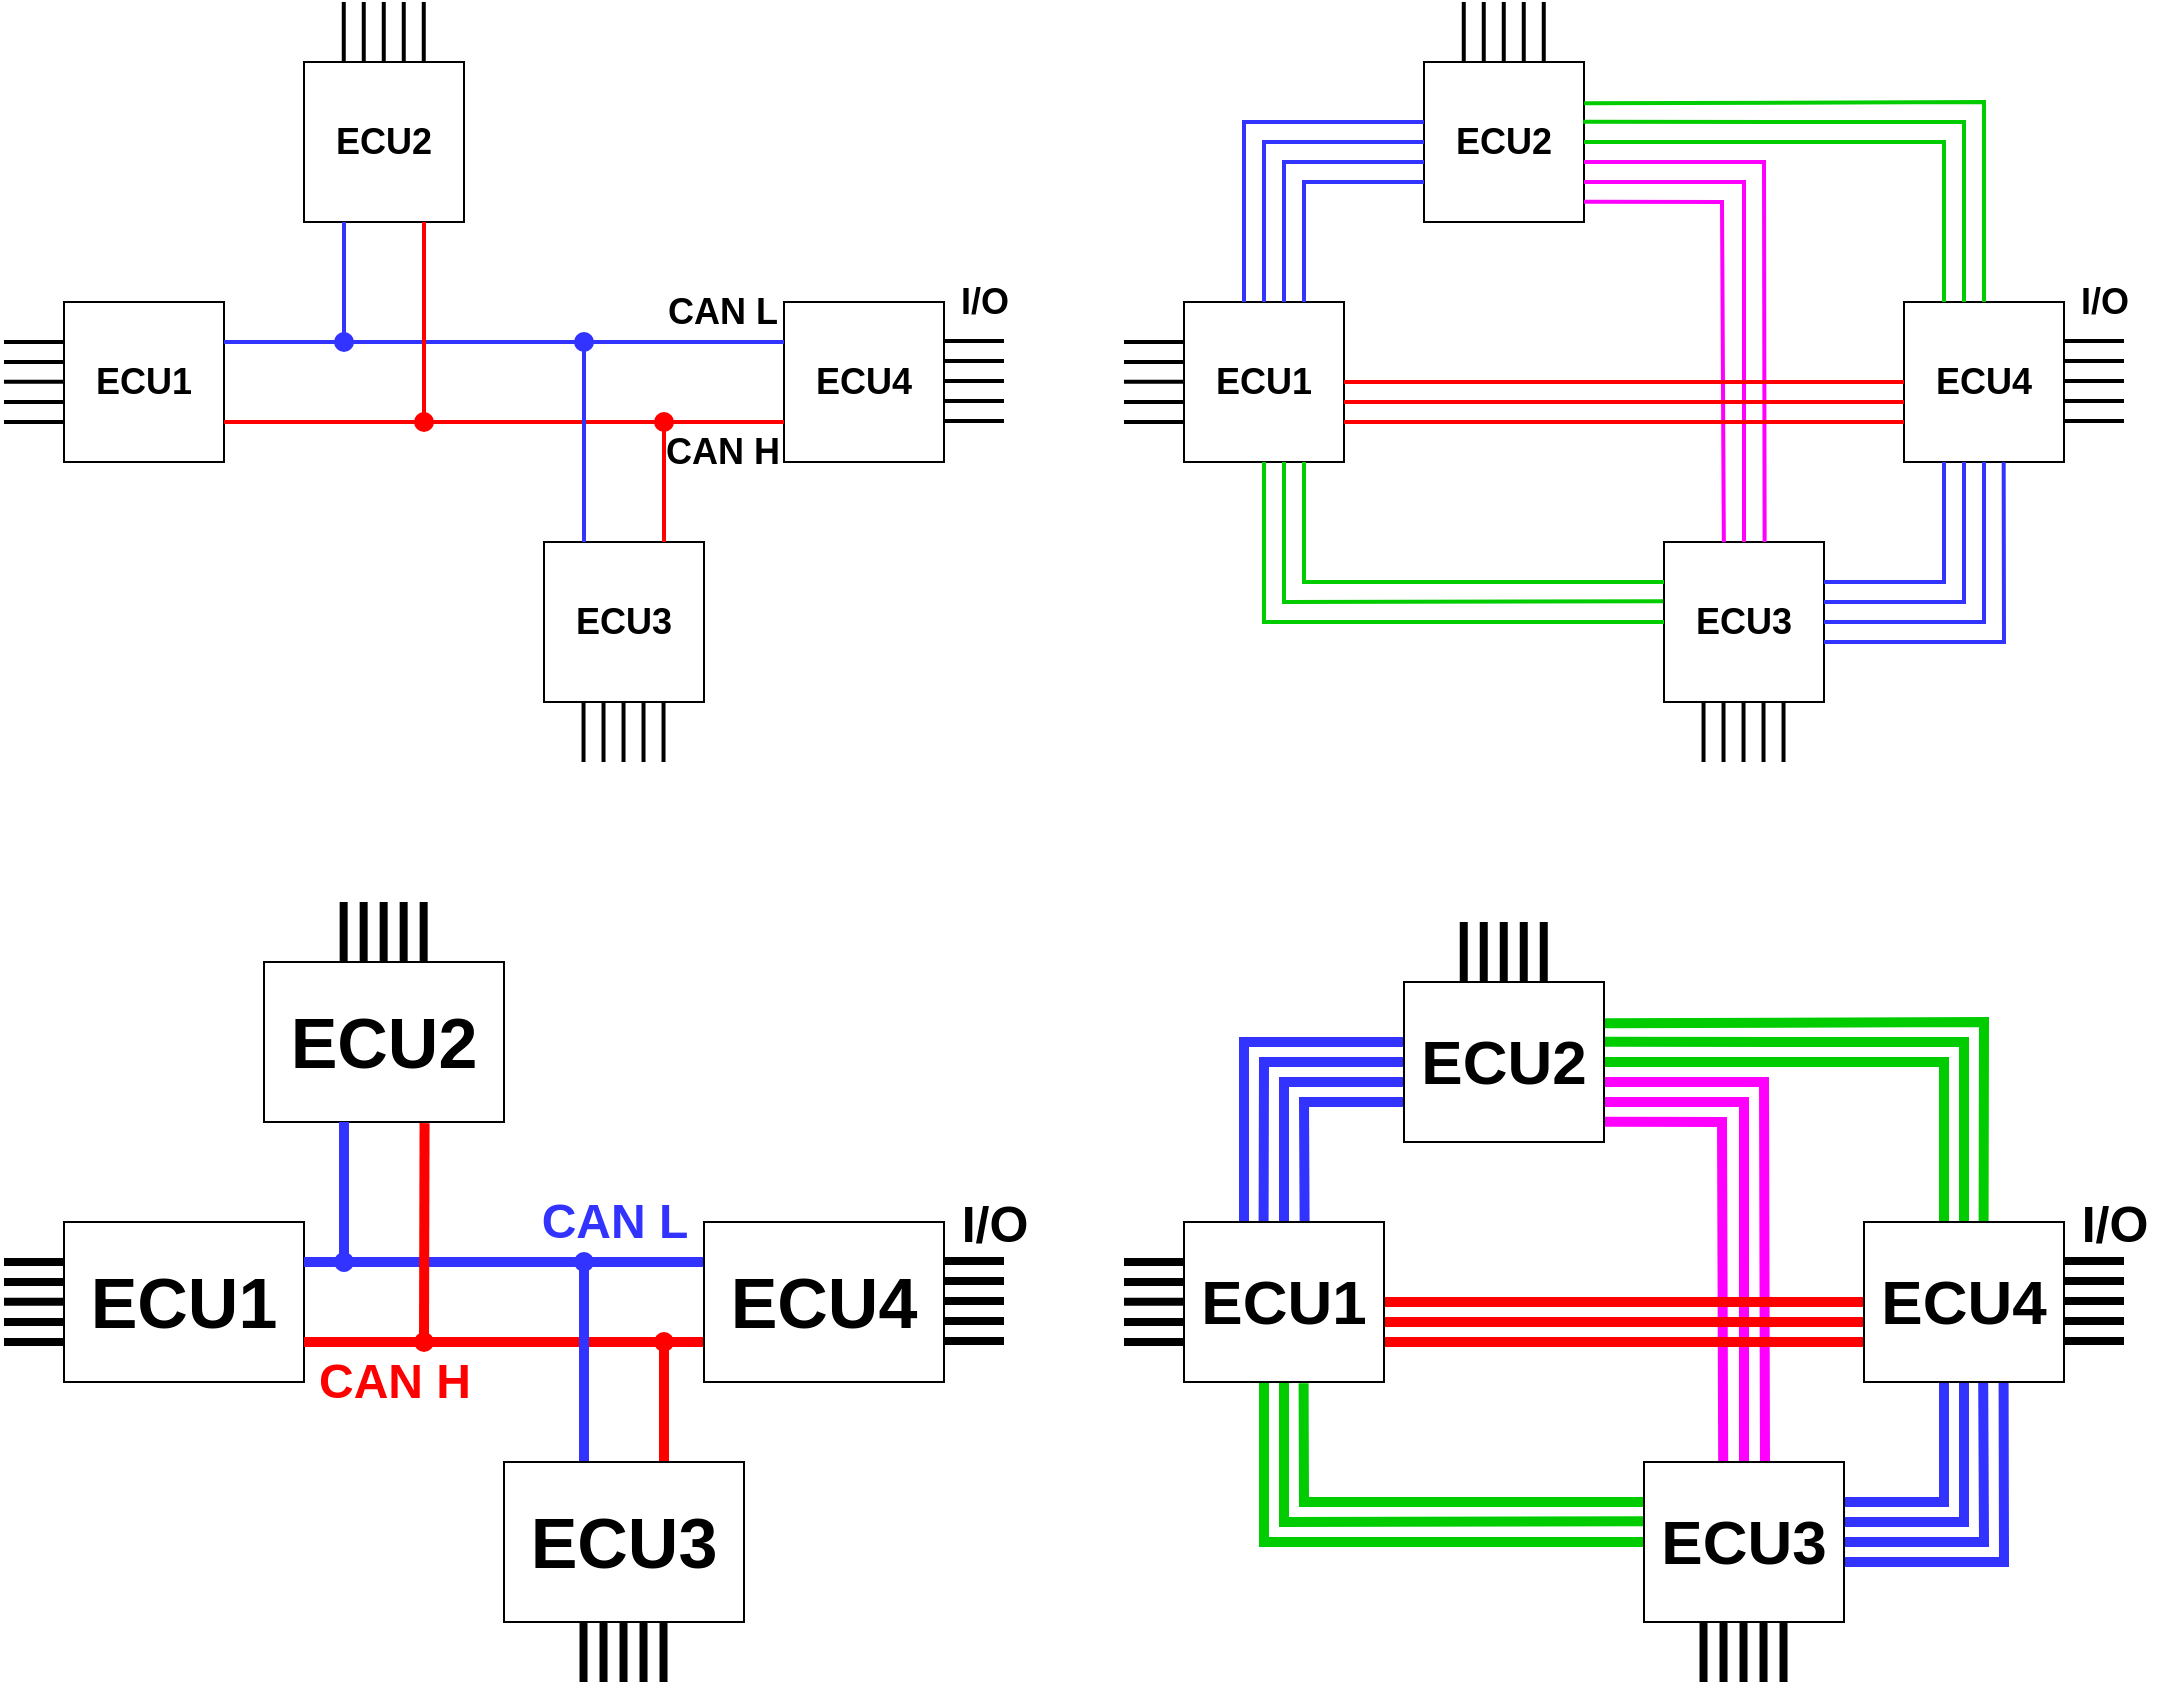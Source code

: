<mxfile version="16.1.2" type="device"><diagram id="hICE0qf9DmKJxGIryEvC" name="ページ1"><mxGraphModel dx="1574" dy="1236" grid="1" gridSize="10" guides="1" tooltips="1" connect="1" arrows="1" fold="1" page="1" pageScale="1" pageWidth="827" pageHeight="1169" math="0" shadow="0"><root><mxCell id="0"/><mxCell id="1" parent="0"/><mxCell id="BsBOVTbauUbq3YDFdylc-176" value="" style="group" parent="1" vertex="1" connectable="0"><mxGeometry x="1160" y="40" width="510" height="380" as="geometry"/></mxCell><mxCell id="BsBOVTbauUbq3YDFdylc-113" value="&lt;b&gt;&lt;font style=&quot;font-size: 18px&quot;&gt;ECU1&lt;/font&gt;&lt;/b&gt;" style="rounded=0;whiteSpace=wrap;html=1;" parent="BsBOVTbauUbq3YDFdylc-176" vertex="1"><mxGeometry x="30" y="150" width="80" height="80" as="geometry"/></mxCell><mxCell id="BsBOVTbauUbq3YDFdylc-114" value="&lt;b&gt;&lt;font style=&quot;font-size: 18px&quot;&gt;ECU2&lt;/font&gt;&lt;/b&gt;" style="rounded=0;whiteSpace=wrap;html=1;" parent="BsBOVTbauUbq3YDFdylc-176" vertex="1"><mxGeometry x="150" y="30" width="80" height="80" as="geometry"/></mxCell><mxCell id="BsBOVTbauUbq3YDFdylc-115" value="&lt;b&gt;&lt;font style=&quot;font-size: 18px&quot;&gt;ECU3&lt;/font&gt;&lt;/b&gt;" style="rounded=0;whiteSpace=wrap;html=1;" parent="BsBOVTbauUbq3YDFdylc-176" vertex="1"><mxGeometry x="270" y="270" width="80" height="80" as="geometry"/></mxCell><mxCell id="BsBOVTbauUbq3YDFdylc-116" value="&lt;b&gt;&lt;font style=&quot;font-size: 18px&quot;&gt;ECU4&lt;/font&gt;&lt;/b&gt;" style="rounded=0;whiteSpace=wrap;html=1;" parent="BsBOVTbauUbq3YDFdylc-176" vertex="1"><mxGeometry x="390" y="150" width="80" height="80" as="geometry"/></mxCell><mxCell id="BsBOVTbauUbq3YDFdylc-121" value="" style="endArrow=none;html=1;rounded=0;fontSize=18;strokeWidth=2;entryX=0;entryY=0.25;entryDx=0;entryDy=0;exitX=0.75;exitY=1;exitDx=0;exitDy=0;strokeColor=#00CC00;" parent="BsBOVTbauUbq3YDFdylc-176" source="BsBOVTbauUbq3YDFdylc-113" target="BsBOVTbauUbq3YDFdylc-115" edge="1"><mxGeometry width="50" height="50" relative="1" as="geometry"><mxPoint x="290" y="169" as="sourcePoint"/><mxPoint x="290" y="240" as="targetPoint"/><Array as="points"><mxPoint x="90" y="290"/></Array></mxGeometry></mxCell><mxCell id="BsBOVTbauUbq3YDFdylc-122" value="" style="endArrow=none;html=1;rounded=0;fontSize=18;strokeWidth=2;entryX=1;entryY=0.25;entryDx=0;entryDy=0;exitX=0.25;exitY=1;exitDx=0;exitDy=0;strokeColor=#3333FF;" parent="BsBOVTbauUbq3YDFdylc-176" source="BsBOVTbauUbq3YDFdylc-116" target="BsBOVTbauUbq3YDFdylc-115" edge="1"><mxGeometry width="50" height="50" relative="1" as="geometry"><mxPoint x="330" y="209" as="sourcePoint"/><mxPoint x="324" y="270" as="targetPoint"/><Array as="points"><mxPoint x="410" y="290"/></Array></mxGeometry></mxCell><mxCell id="BsBOVTbauUbq3YDFdylc-129" value="" style="endArrow=none;html=1;rounded=0;fontSize=18;strokeWidth=2;exitX=1;exitY=0.75;exitDx=0;exitDy=0;" parent="BsBOVTbauUbq3YDFdylc-176" edge="1"><mxGeometry width="50" height="50" relative="1" as="geometry"><mxPoint y="210" as="sourcePoint"/><mxPoint x="30" y="210" as="targetPoint"/></mxGeometry></mxCell><mxCell id="BsBOVTbauUbq3YDFdylc-130" value="" style="endArrow=none;html=1;rounded=0;fontSize=18;strokeWidth=2;exitX=1;exitY=0.75;exitDx=0;exitDy=0;" parent="BsBOVTbauUbq3YDFdylc-176" edge="1"><mxGeometry width="50" height="50" relative="1" as="geometry"><mxPoint y="200" as="sourcePoint"/><mxPoint x="30" y="200" as="targetPoint"/></mxGeometry></mxCell><mxCell id="BsBOVTbauUbq3YDFdylc-131" value="" style="endArrow=none;html=1;rounded=0;fontSize=18;strokeWidth=2;exitX=1;exitY=0.75;exitDx=0;exitDy=0;" parent="BsBOVTbauUbq3YDFdylc-176" edge="1"><mxGeometry width="50" height="50" relative="1" as="geometry"><mxPoint y="189.92" as="sourcePoint"/><mxPoint x="30" y="189.92" as="targetPoint"/></mxGeometry></mxCell><mxCell id="BsBOVTbauUbq3YDFdylc-132" value="" style="endArrow=none;html=1;rounded=0;fontSize=18;strokeWidth=2;exitX=1;exitY=0.75;exitDx=0;exitDy=0;" parent="BsBOVTbauUbq3YDFdylc-176" edge="1"><mxGeometry width="50" height="50" relative="1" as="geometry"><mxPoint y="180" as="sourcePoint"/><mxPoint x="30" y="180" as="targetPoint"/></mxGeometry></mxCell><mxCell id="BsBOVTbauUbq3YDFdylc-133" value="" style="endArrow=none;html=1;rounded=0;fontSize=18;strokeWidth=2;exitX=1;exitY=0.75;exitDx=0;exitDy=0;" parent="BsBOVTbauUbq3YDFdylc-176" edge="1"><mxGeometry width="50" height="50" relative="1" as="geometry"><mxPoint y="170" as="sourcePoint"/><mxPoint x="30" y="170" as="targetPoint"/></mxGeometry></mxCell><mxCell id="BsBOVTbauUbq3YDFdylc-134" value="" style="endArrow=none;html=1;rounded=0;fontSize=18;strokeWidth=2;exitX=1;exitY=0.75;exitDx=0;exitDy=0;" parent="BsBOVTbauUbq3YDFdylc-176" edge="1"><mxGeometry width="50" height="50" relative="1" as="geometry"><mxPoint x="179.88" as="sourcePoint"/><mxPoint x="179.88" y="30" as="targetPoint"/></mxGeometry></mxCell><mxCell id="BsBOVTbauUbq3YDFdylc-135" value="" style="endArrow=none;html=1;rounded=0;fontSize=18;strokeWidth=2;" parent="BsBOVTbauUbq3YDFdylc-176" edge="1"><mxGeometry width="50" height="50" relative="1" as="geometry"><mxPoint x="169.88" as="sourcePoint"/><mxPoint x="169.88" y="30" as="targetPoint"/></mxGeometry></mxCell><mxCell id="BsBOVTbauUbq3YDFdylc-136" value="" style="endArrow=none;html=1;rounded=0;fontSize=18;strokeWidth=2;exitX=1;exitY=0.75;exitDx=0;exitDy=0;" parent="BsBOVTbauUbq3YDFdylc-176" edge="1"><mxGeometry width="50" height="50" relative="1" as="geometry"><mxPoint x="199.88" as="sourcePoint"/><mxPoint x="199.88" y="30" as="targetPoint"/></mxGeometry></mxCell><mxCell id="BsBOVTbauUbq3YDFdylc-137" value="" style="endArrow=none;html=1;rounded=0;fontSize=18;strokeWidth=2;" parent="BsBOVTbauUbq3YDFdylc-176" edge="1"><mxGeometry width="50" height="50" relative="1" as="geometry"><mxPoint x="189.88" as="sourcePoint"/><mxPoint x="189.88" y="30" as="targetPoint"/></mxGeometry></mxCell><mxCell id="BsBOVTbauUbq3YDFdylc-138" value="" style="endArrow=none;html=1;rounded=0;fontSize=18;strokeWidth=2;exitX=1;exitY=0.75;exitDx=0;exitDy=0;" parent="BsBOVTbauUbq3YDFdylc-176" edge="1"><mxGeometry width="50" height="50" relative="1" as="geometry"><mxPoint x="209.88" as="sourcePoint"/><mxPoint x="209.88" y="30" as="targetPoint"/></mxGeometry></mxCell><mxCell id="BsBOVTbauUbq3YDFdylc-139" value="" style="endArrow=none;html=1;rounded=0;fontSize=18;strokeWidth=2;exitX=1;exitY=0.75;exitDx=0;exitDy=0;" parent="BsBOVTbauUbq3YDFdylc-176" edge="1"><mxGeometry width="50" height="50" relative="1" as="geometry"><mxPoint x="299.76" y="350" as="sourcePoint"/><mxPoint x="299.76" y="380" as="targetPoint"/></mxGeometry></mxCell><mxCell id="BsBOVTbauUbq3YDFdylc-140" value="" style="endArrow=none;html=1;rounded=0;fontSize=18;strokeWidth=2;" parent="BsBOVTbauUbq3YDFdylc-176" edge="1"><mxGeometry width="50" height="50" relative="1" as="geometry"><mxPoint x="289.76" y="350" as="sourcePoint"/><mxPoint x="289.76" y="380" as="targetPoint"/></mxGeometry></mxCell><mxCell id="BsBOVTbauUbq3YDFdylc-141" value="" style="endArrow=none;html=1;rounded=0;fontSize=18;strokeWidth=2;exitX=1;exitY=0.75;exitDx=0;exitDy=0;" parent="BsBOVTbauUbq3YDFdylc-176" edge="1"><mxGeometry width="50" height="50" relative="1" as="geometry"><mxPoint x="319.76" y="350" as="sourcePoint"/><mxPoint x="319.76" y="380" as="targetPoint"/></mxGeometry></mxCell><mxCell id="BsBOVTbauUbq3YDFdylc-142" value="" style="endArrow=none;html=1;rounded=0;fontSize=18;strokeWidth=2;" parent="BsBOVTbauUbq3YDFdylc-176" edge="1"><mxGeometry width="50" height="50" relative="1" as="geometry"><mxPoint x="309.76" y="350" as="sourcePoint"/><mxPoint x="309.76" y="380" as="targetPoint"/></mxGeometry></mxCell><mxCell id="BsBOVTbauUbq3YDFdylc-143" value="" style="endArrow=none;html=1;rounded=0;fontSize=18;strokeWidth=2;exitX=1;exitY=0.75;exitDx=0;exitDy=0;" parent="BsBOVTbauUbq3YDFdylc-176" edge="1"><mxGeometry width="50" height="50" relative="1" as="geometry"><mxPoint x="329.76" y="350" as="sourcePoint"/><mxPoint x="329.76" y="380" as="targetPoint"/></mxGeometry></mxCell><mxCell id="BsBOVTbauUbq3YDFdylc-144" value="" style="endArrow=none;html=1;rounded=0;fontSize=18;strokeWidth=2;exitX=1;exitY=0.75;exitDx=0;exitDy=0;" parent="BsBOVTbauUbq3YDFdylc-176" edge="1"><mxGeometry width="50" height="50" relative="1" as="geometry"><mxPoint x="470" y="209.52" as="sourcePoint"/><mxPoint x="500" y="209.52" as="targetPoint"/></mxGeometry></mxCell><mxCell id="BsBOVTbauUbq3YDFdylc-145" value="" style="endArrow=none;html=1;rounded=0;fontSize=18;strokeWidth=2;exitX=1;exitY=0.75;exitDx=0;exitDy=0;" parent="BsBOVTbauUbq3YDFdylc-176" edge="1"><mxGeometry width="50" height="50" relative="1" as="geometry"><mxPoint x="470" y="199.52" as="sourcePoint"/><mxPoint x="500" y="199.52" as="targetPoint"/></mxGeometry></mxCell><mxCell id="BsBOVTbauUbq3YDFdylc-146" value="" style="endArrow=none;html=1;rounded=0;fontSize=18;strokeWidth=2;exitX=1;exitY=0.75;exitDx=0;exitDy=0;" parent="BsBOVTbauUbq3YDFdylc-176" edge="1"><mxGeometry width="50" height="50" relative="1" as="geometry"><mxPoint x="470" y="189.44" as="sourcePoint"/><mxPoint x="500" y="189.44" as="targetPoint"/></mxGeometry></mxCell><mxCell id="BsBOVTbauUbq3YDFdylc-147" value="" style="endArrow=none;html=1;rounded=0;fontSize=18;strokeWidth=2;exitX=1;exitY=0.75;exitDx=0;exitDy=0;" parent="BsBOVTbauUbq3YDFdylc-176" edge="1"><mxGeometry width="50" height="50" relative="1" as="geometry"><mxPoint x="470" y="179.52" as="sourcePoint"/><mxPoint x="500" y="179.52" as="targetPoint"/></mxGeometry></mxCell><mxCell id="BsBOVTbauUbq3YDFdylc-148" value="" style="endArrow=none;html=1;rounded=0;fontSize=18;strokeWidth=2;exitX=1;exitY=0.75;exitDx=0;exitDy=0;" parent="BsBOVTbauUbq3YDFdylc-176" edge="1"><mxGeometry width="50" height="50" relative="1" as="geometry"><mxPoint x="470" y="169.52" as="sourcePoint"/><mxPoint x="500" y="169.52" as="targetPoint"/></mxGeometry></mxCell><mxCell id="BsBOVTbauUbq3YDFdylc-149" value="&lt;b&gt;I/O&lt;/b&gt;" style="text;html=1;align=center;verticalAlign=middle;resizable=0;points=[];autosize=1;strokeColor=none;fillColor=none;fontSize=18;" parent="BsBOVTbauUbq3YDFdylc-176" vertex="1"><mxGeometry x="470" y="135" width="40" height="30" as="geometry"/></mxCell><mxCell id="BsBOVTbauUbq3YDFdylc-153" value="" style="endArrow=none;html=1;rounded=0;fontSize=18;strokeWidth=2;entryX=-0.005;entryY=0.371;entryDx=0;entryDy=0;entryPerimeter=0;strokeColor=#00CC00;" parent="BsBOVTbauUbq3YDFdylc-176" target="BsBOVTbauUbq3YDFdylc-115" edge="1"><mxGeometry width="50" height="50" relative="1" as="geometry"><mxPoint x="80" y="230" as="sourcePoint"/><mxPoint x="260" y="300" as="targetPoint"/><Array as="points"><mxPoint x="80" y="300"/></Array></mxGeometry></mxCell><mxCell id="BsBOVTbauUbq3YDFdylc-154" value="" style="endArrow=none;html=1;rounded=0;fontSize=18;strokeWidth=2;entryX=0;entryY=0.5;entryDx=0;entryDy=0;exitX=0.5;exitY=1;exitDx=0;exitDy=0;strokeColor=#00CC00;" parent="BsBOVTbauUbq3YDFdylc-176" source="BsBOVTbauUbq3YDFdylc-113" target="BsBOVTbauUbq3YDFdylc-115" edge="1"><mxGeometry width="50" height="50" relative="1" as="geometry"><mxPoint x="70" y="240" as="sourcePoint"/><mxPoint x="259.6" y="309.68" as="targetPoint"/><Array as="points"><mxPoint x="70" y="310"/></Array></mxGeometry></mxCell><mxCell id="BsBOVTbauUbq3YDFdylc-155" value="" style="endArrow=none;html=1;rounded=0;fontSize=18;strokeWidth=2;entryX=1;entryY=0.25;entryDx=0;entryDy=0;strokeColor=#3333FF;" parent="BsBOVTbauUbq3YDFdylc-176" edge="1"><mxGeometry width="50" height="50" relative="1" as="geometry"><mxPoint x="420" y="230" as="sourcePoint"/><mxPoint x="350.0" y="300" as="targetPoint"/><Array as="points"><mxPoint x="420" y="300"/></Array></mxGeometry></mxCell><mxCell id="BsBOVTbauUbq3YDFdylc-156" value="" style="endArrow=none;html=1;rounded=0;fontSize=18;strokeWidth=2;entryX=1;entryY=0.5;entryDx=0;entryDy=0;exitX=0.5;exitY=1;exitDx=0;exitDy=0;strokeColor=#3333FF;" parent="BsBOVTbauUbq3YDFdylc-176" source="BsBOVTbauUbq3YDFdylc-116" target="BsBOVTbauUbq3YDFdylc-115" edge="1"><mxGeometry width="50" height="50" relative="1" as="geometry"><mxPoint x="430.0" y="250" as="sourcePoint"/><mxPoint x="370.0" y="310" as="targetPoint"/><Array as="points"><mxPoint x="430" y="310"/></Array></mxGeometry></mxCell><mxCell id="BsBOVTbauUbq3YDFdylc-157" value="" style="endArrow=none;html=1;rounded=0;fontSize=18;strokeWidth=2;exitX=0.623;exitY=1.001;exitDx=0;exitDy=0;exitPerimeter=0;strokeColor=#3333FF;" parent="BsBOVTbauUbq3YDFdylc-176" source="BsBOVTbauUbq3YDFdylc-116" edge="1"><mxGeometry width="50" height="50" relative="1" as="geometry"><mxPoint x="440" y="240" as="sourcePoint"/><mxPoint x="350" y="320" as="targetPoint"/><Array as="points"><mxPoint x="440" y="320"/></Array></mxGeometry></mxCell><mxCell id="BsBOVTbauUbq3YDFdylc-158" value="" style="endArrow=none;html=1;rounded=0;fontSize=18;strokeWidth=2;exitX=0.5;exitY=0;exitDx=0;exitDy=0;entryX=1;entryY=0.75;entryDx=0;entryDy=0;strokeColor=#FF00FF;" parent="BsBOVTbauUbq3YDFdylc-176" source="BsBOVTbauUbq3YDFdylc-115" target="BsBOVTbauUbq3YDFdylc-114" edge="1"><mxGeometry width="50" height="50" relative="1" as="geometry"><mxPoint x="339.76" y="360" as="sourcePoint"/><mxPoint x="339.76" y="390" as="targetPoint"/><Array as="points"><mxPoint x="310" y="90"/></Array></mxGeometry></mxCell><mxCell id="BsBOVTbauUbq3YDFdylc-159" value="" style="endArrow=none;html=1;rounded=0;fontSize=18;strokeWidth=2;exitX=0.629;exitY=0;exitDx=0;exitDy=0;exitPerimeter=0;strokeColor=#FF00FF;" parent="BsBOVTbauUbq3YDFdylc-176" source="BsBOVTbauUbq3YDFdylc-115" edge="1"><mxGeometry width="50" height="50" relative="1" as="geometry"><mxPoint x="320" y="260" as="sourcePoint"/><mxPoint x="230" y="80" as="targetPoint"/><Array as="points"><mxPoint x="320" y="80"/></Array></mxGeometry></mxCell><mxCell id="BsBOVTbauUbq3YDFdylc-160" value="" style="endArrow=none;html=1;rounded=0;fontSize=18;strokeWidth=2;exitX=0.374;exitY=0.001;exitDx=0;exitDy=0;exitPerimeter=0;entryX=1;entryY=0.873;entryDx=0;entryDy=0;entryPerimeter=0;strokeColor=#FF00FF;" parent="BsBOVTbauUbq3YDFdylc-176" source="BsBOVTbauUbq3YDFdylc-115" target="BsBOVTbauUbq3YDFdylc-114" edge="1"><mxGeometry width="50" height="50" relative="1" as="geometry"><mxPoint x="300" y="270" as="sourcePoint"/><mxPoint x="230" y="80" as="targetPoint"/><Array as="points"><mxPoint x="299" y="100"/></Array></mxGeometry></mxCell><mxCell id="BsBOVTbauUbq3YDFdylc-161" value="" style="endArrow=none;html=1;rounded=0;fontSize=18;strokeWidth=2;exitX=0.75;exitY=0;exitDx=0;exitDy=0;entryX=0;entryY=0.75;entryDx=0;entryDy=0;strokeColor=#3333FF;" parent="BsBOVTbauUbq3YDFdylc-176" source="BsBOVTbauUbq3YDFdylc-113" target="BsBOVTbauUbq3YDFdylc-114" edge="1"><mxGeometry width="50" height="50" relative="1" as="geometry"><mxPoint x="70" y="95" as="sourcePoint"/><mxPoint x="100" y="95" as="targetPoint"/><Array as="points"><mxPoint x="90" y="90"/></Array></mxGeometry></mxCell><mxCell id="BsBOVTbauUbq3YDFdylc-162" value="" style="endArrow=none;html=1;rounded=0;fontSize=18;strokeWidth=2;exitX=0.75;exitY=0;exitDx=0;exitDy=0;strokeColor=#3333FF;" parent="BsBOVTbauUbq3YDFdylc-176" edge="1"><mxGeometry width="50" height="50" relative="1" as="geometry"><mxPoint x="80" y="150" as="sourcePoint"/><mxPoint x="150" y="80" as="targetPoint"/><Array as="points"><mxPoint x="80" y="80"/></Array></mxGeometry></mxCell><mxCell id="BsBOVTbauUbq3YDFdylc-163" value="" style="endArrow=none;html=1;rounded=0;fontSize=18;strokeWidth=2;exitX=0.5;exitY=0;exitDx=0;exitDy=0;entryX=0;entryY=0.5;entryDx=0;entryDy=0;strokeColor=#3333FF;" parent="BsBOVTbauUbq3YDFdylc-176" source="BsBOVTbauUbq3YDFdylc-113" target="BsBOVTbauUbq3YDFdylc-114" edge="1"><mxGeometry width="50" height="50" relative="1" as="geometry"><mxPoint x="90" y="160" as="sourcePoint"/><mxPoint x="160" y="90" as="targetPoint"/><Array as="points"><mxPoint x="70" y="70"/></Array></mxGeometry></mxCell><mxCell id="BsBOVTbauUbq3YDFdylc-164" value="" style="endArrow=none;html=1;rounded=0;fontSize=18;strokeWidth=2;entryX=-0.001;entryY=0.375;entryDx=0;entryDy=0;entryPerimeter=0;strokeColor=#3333FF;" parent="BsBOVTbauUbq3YDFdylc-176" target="BsBOVTbauUbq3YDFdylc-114" edge="1"><mxGeometry width="50" height="50" relative="1" as="geometry"><mxPoint x="60" y="150" as="sourcePoint"/><mxPoint x="160" y="80" as="targetPoint"/><Array as="points"><mxPoint x="60" y="60"/></Array></mxGeometry></mxCell><mxCell id="BsBOVTbauUbq3YDFdylc-166" value="" style="endArrow=none;html=1;rounded=0;fontSize=18;strokeWidth=2;exitX=0.25;exitY=0;exitDx=0;exitDy=0;strokeColor=#00CC00;" parent="BsBOVTbauUbq3YDFdylc-176" source="BsBOVTbauUbq3YDFdylc-116" edge="1"><mxGeometry width="50" height="50" relative="1" as="geometry"><mxPoint x="320.32" y="260" as="sourcePoint"/><mxPoint x="230" y="70" as="targetPoint"/><Array as="points"><mxPoint x="410" y="70"/></Array></mxGeometry></mxCell><mxCell id="BsBOVTbauUbq3YDFdylc-167" value="" style="endArrow=none;html=1;rounded=0;fontSize=18;strokeWidth=2;entryX=0.995;entryY=0.374;entryDx=0;entryDy=0;entryPerimeter=0;strokeColor=#00CC00;" parent="BsBOVTbauUbq3YDFdylc-176" target="BsBOVTbauUbq3YDFdylc-114" edge="1"><mxGeometry width="50" height="50" relative="1" as="geometry"><mxPoint x="420" y="150" as="sourcePoint"/><mxPoint x="240" y="60" as="targetPoint"/><Array as="points"><mxPoint x="420" y="60"/></Array></mxGeometry></mxCell><mxCell id="BsBOVTbauUbq3YDFdylc-168" value="" style="endArrow=none;html=1;rounded=0;fontSize=18;strokeWidth=2;exitX=0.5;exitY=0;exitDx=0;exitDy=0;entryX=1.001;entryY=0.258;entryDx=0;entryDy=0;entryPerimeter=0;strokeColor=#00CC00;" parent="BsBOVTbauUbq3YDFdylc-176" source="BsBOVTbauUbq3YDFdylc-116" target="BsBOVTbauUbq3YDFdylc-114" edge="1"><mxGeometry width="50" height="50" relative="1" as="geometry"><mxPoint x="430.0" y="130" as="sourcePoint"/><mxPoint x="250" y="50" as="targetPoint"/><Array as="points"><mxPoint x="430" y="50"/></Array></mxGeometry></mxCell><mxCell id="BsBOVTbauUbq3YDFdylc-169" value="" style="endArrow=none;html=1;rounded=0;fontSize=18;strokeWidth=2;entryX=0;entryY=0.5;entryDx=0;entryDy=0;strokeColor=#FF0000;" parent="BsBOVTbauUbq3YDFdylc-176" target="BsBOVTbauUbq3YDFdylc-116" edge="1"><mxGeometry width="50" height="50" relative="1" as="geometry"><mxPoint x="110" y="190" as="sourcePoint"/><mxPoint x="140" y="189.83" as="targetPoint"/></mxGeometry></mxCell><mxCell id="BsBOVTbauUbq3YDFdylc-170" value="" style="endArrow=none;html=1;rounded=0;fontSize=18;strokeWidth=2;entryX=0;entryY=0.5;entryDx=0;entryDy=0;strokeColor=#FF0000;" parent="BsBOVTbauUbq3YDFdylc-176" edge="1"><mxGeometry width="50" height="50" relative="1" as="geometry"><mxPoint x="110" y="200" as="sourcePoint"/><mxPoint x="390" y="200" as="targetPoint"/></mxGeometry></mxCell><mxCell id="BsBOVTbauUbq3YDFdylc-171" value="" style="endArrow=none;html=1;rounded=0;fontSize=18;strokeWidth=2;entryX=0;entryY=0.5;entryDx=0;entryDy=0;strokeColor=#FF0000;" parent="BsBOVTbauUbq3YDFdylc-176" edge="1"><mxGeometry width="50" height="50" relative="1" as="geometry"><mxPoint x="110" y="210" as="sourcePoint"/><mxPoint x="390" y="210" as="targetPoint"/></mxGeometry></mxCell><mxCell id="BsBOVTbauUbq3YDFdylc-177" value="" style="group" parent="1" vertex="1" connectable="0"><mxGeometry x="600" y="40" width="510" height="380.0" as="geometry"/></mxCell><mxCell id="BsBOVTbauUbq3YDFdylc-1" value="&lt;b&gt;&lt;font style=&quot;font-size: 18px&quot;&gt;ECU1&lt;/font&gt;&lt;/b&gt;" style="rounded=0;whiteSpace=wrap;html=1;" parent="BsBOVTbauUbq3YDFdylc-177" vertex="1"><mxGeometry x="30" y="150" width="80" height="80" as="geometry"/></mxCell><mxCell id="BsBOVTbauUbq3YDFdylc-2" value="&lt;b&gt;&lt;font style=&quot;font-size: 18px&quot;&gt;ECU2&lt;/font&gt;&lt;/b&gt;" style="rounded=0;whiteSpace=wrap;html=1;" parent="BsBOVTbauUbq3YDFdylc-177" vertex="1"><mxGeometry x="150" y="30" width="80" height="80" as="geometry"/></mxCell><mxCell id="BsBOVTbauUbq3YDFdylc-3" value="&lt;b&gt;&lt;font style=&quot;font-size: 18px&quot;&gt;ECU3&lt;/font&gt;&lt;/b&gt;" style="rounded=0;whiteSpace=wrap;html=1;" parent="BsBOVTbauUbq3YDFdylc-177" vertex="1"><mxGeometry x="270" y="270" width="80" height="80" as="geometry"/></mxCell><mxCell id="BsBOVTbauUbq3YDFdylc-4" value="&lt;b&gt;&lt;font style=&quot;font-size: 18px&quot;&gt;ECU4&lt;/font&gt;&lt;/b&gt;" style="rounded=0;whiteSpace=wrap;html=1;" parent="BsBOVTbauUbq3YDFdylc-177" vertex="1"><mxGeometry x="390" y="150" width="80" height="80" as="geometry"/></mxCell><mxCell id="BsBOVTbauUbq3YDFdylc-5" value="" style="endArrow=none;html=1;rounded=0;fontSize=18;strokeWidth=2;exitX=1;exitY=0.25;exitDx=0;exitDy=0;entryX=0;entryY=0.25;entryDx=0;entryDy=0;strokeColor=#3333FF;" parent="BsBOVTbauUbq3YDFdylc-177" source="BsBOVTbauUbq3YDFdylc-1" target="BsBOVTbauUbq3YDFdylc-4" edge="1"><mxGeometry width="50" height="50" relative="1" as="geometry"><mxPoint x="180" y="180" as="sourcePoint"/><mxPoint x="230" y="130" as="targetPoint"/></mxGeometry></mxCell><mxCell id="BsBOVTbauUbq3YDFdylc-6" value="" style="endArrow=none;html=1;rounded=0;fontSize=18;strokeWidth=2;exitX=1;exitY=0.75;exitDx=0;exitDy=0;entryX=0;entryY=0.75;entryDx=0;entryDy=0;fontColor=#FF0000;strokeColor=#FF0000;" parent="BsBOVTbauUbq3YDFdylc-177" source="BsBOVTbauUbq3YDFdylc-1" target="BsBOVTbauUbq3YDFdylc-4" edge="1"><mxGeometry width="50" height="50" relative="1" as="geometry"><mxPoint x="120" y="180" as="sourcePoint"/><mxPoint x="400" y="180" as="targetPoint"/></mxGeometry></mxCell><mxCell id="BsBOVTbauUbq3YDFdylc-7" value="" style="endArrow=none;html=1;rounded=0;fontSize=18;strokeWidth=2;exitX=0.25;exitY=1;exitDx=0;exitDy=0;strokeColor=#3333FF;" parent="BsBOVTbauUbq3YDFdylc-177" source="BsBOVTbauUbq3YDFdylc-2" edge="1"><mxGeometry width="50" height="50" relative="1" as="geometry"><mxPoint x="120" y="180" as="sourcePoint"/><mxPoint x="170" y="170" as="targetPoint"/></mxGeometry></mxCell><mxCell id="BsBOVTbauUbq3YDFdylc-8" value="" style="endArrow=none;html=1;rounded=0;fontSize=18;strokeWidth=2;exitX=0.75;exitY=1;exitDx=0;exitDy=0;fontColor=#FF0000;strokeColor=#FF0000;" parent="BsBOVTbauUbq3YDFdylc-177" source="BsBOVTbauUbq3YDFdylc-2" edge="1"><mxGeometry width="50" height="50" relative="1" as="geometry"><mxPoint x="180" y="120.0" as="sourcePoint"/><mxPoint x="210" y="210" as="targetPoint"/></mxGeometry></mxCell><mxCell id="BsBOVTbauUbq3YDFdylc-9" value="" style="endArrow=none;html=1;rounded=0;fontSize=18;strokeWidth=2;entryX=0.25;entryY=0;entryDx=0;entryDy=0;strokeColor=#3333FF;" parent="BsBOVTbauUbq3YDFdylc-177" target="BsBOVTbauUbq3YDFdylc-3" edge="1"><mxGeometry width="50" height="50" relative="1" as="geometry"><mxPoint x="290" y="169" as="sourcePoint"/><mxPoint x="290" y="240" as="targetPoint"/></mxGeometry></mxCell><mxCell id="BsBOVTbauUbq3YDFdylc-10" value="" style="endArrow=none;html=1;rounded=0;fontSize=18;strokeWidth=2;entryX=0.75;entryY=0;entryDx=0;entryDy=0;fontColor=#FF0000;strokeColor=#FF0000;" parent="BsBOVTbauUbq3YDFdylc-177" target="BsBOVTbauUbq3YDFdylc-3" edge="1"><mxGeometry width="50" height="50" relative="1" as="geometry"><mxPoint x="330" y="209" as="sourcePoint"/><mxPoint x="324" y="270" as="targetPoint"/></mxGeometry></mxCell><mxCell id="BsBOVTbauUbq3YDFdylc-16" value="&lt;b&gt;CAN L&lt;/b&gt;" style="text;html=1;align=center;verticalAlign=middle;resizable=0;points=[];autosize=1;strokeColor=none;fillColor=none;fontSize=18;" parent="BsBOVTbauUbq3YDFdylc-177" vertex="1"><mxGeometry x="324" y="140" width="70" height="30" as="geometry"/></mxCell><mxCell id="BsBOVTbauUbq3YDFdylc-17" value="&lt;b&gt;CAN H&lt;/b&gt;" style="text;html=1;align=center;verticalAlign=middle;resizable=0;points=[];autosize=1;strokeColor=none;fillColor=none;fontSize=18;" parent="BsBOVTbauUbq3YDFdylc-177" vertex="1"><mxGeometry x="324" y="210" width="70" height="30" as="geometry"/></mxCell><mxCell id="BsBOVTbauUbq3YDFdylc-19" value="" style="ellipse;whiteSpace=wrap;html=1;fontSize=18;fillColor=#3333FF;strokeColor=none;" parent="BsBOVTbauUbq3YDFdylc-177" vertex="1"><mxGeometry x="165" y="165" width="10" height="10" as="geometry"/></mxCell><mxCell id="BsBOVTbauUbq3YDFdylc-22" value="" style="ellipse;whiteSpace=wrap;html=1;fontSize=18;fillColor=#FF0000;strokeColor=none;" parent="BsBOVTbauUbq3YDFdylc-177" vertex="1"><mxGeometry x="205" y="205" width="10" height="10" as="geometry"/></mxCell><mxCell id="BsBOVTbauUbq3YDFdylc-23" value="" style="ellipse;whiteSpace=wrap;html=1;fontSize=18;fillColor=#FF0000;strokeColor=none;" parent="BsBOVTbauUbq3YDFdylc-177" vertex="1"><mxGeometry x="325" y="205" width="10" height="10" as="geometry"/></mxCell><mxCell id="BsBOVTbauUbq3YDFdylc-24" value="" style="ellipse;whiteSpace=wrap;html=1;fontSize=18;fillColor=#3333FF;strokeColor=none;" parent="BsBOVTbauUbq3YDFdylc-177" vertex="1"><mxGeometry x="285" y="165" width="10" height="10" as="geometry"/></mxCell><mxCell id="BsBOVTbauUbq3YDFdylc-45" value="" style="endArrow=none;html=1;rounded=0;fontSize=18;strokeWidth=2;exitX=1;exitY=0.75;exitDx=0;exitDy=0;" parent="BsBOVTbauUbq3YDFdylc-177" edge="1"><mxGeometry width="50" height="50" relative="1" as="geometry"><mxPoint y="210" as="sourcePoint"/><mxPoint x="30" y="210" as="targetPoint"/></mxGeometry></mxCell><mxCell id="BsBOVTbauUbq3YDFdylc-46" value="" style="endArrow=none;html=1;rounded=0;fontSize=18;strokeWidth=2;exitX=1;exitY=0.75;exitDx=0;exitDy=0;" parent="BsBOVTbauUbq3YDFdylc-177" edge="1"><mxGeometry width="50" height="50" relative="1" as="geometry"><mxPoint x="2.842e-14" y="200.0" as="sourcePoint"/><mxPoint x="30.0" y="200.0" as="targetPoint"/></mxGeometry></mxCell><mxCell id="BsBOVTbauUbq3YDFdylc-47" value="" style="endArrow=none;html=1;rounded=0;fontSize=18;strokeWidth=2;exitX=1;exitY=0.75;exitDx=0;exitDy=0;" parent="BsBOVTbauUbq3YDFdylc-177" edge="1"><mxGeometry width="50" height="50" relative="1" as="geometry"><mxPoint x="2.842e-14" y="189.92" as="sourcePoint"/><mxPoint x="30.0" y="189.92" as="targetPoint"/></mxGeometry></mxCell><mxCell id="BsBOVTbauUbq3YDFdylc-48" value="" style="endArrow=none;html=1;rounded=0;fontSize=18;strokeWidth=2;exitX=1;exitY=0.75;exitDx=0;exitDy=0;" parent="BsBOVTbauUbq3YDFdylc-177" edge="1"><mxGeometry width="50" height="50" relative="1" as="geometry"><mxPoint x="2.842e-14" y="180.0" as="sourcePoint"/><mxPoint x="30.0" y="180.0" as="targetPoint"/></mxGeometry></mxCell><mxCell id="BsBOVTbauUbq3YDFdylc-49" value="" style="endArrow=none;html=1;rounded=0;fontSize=18;strokeWidth=2;exitX=1;exitY=0.75;exitDx=0;exitDy=0;" parent="BsBOVTbauUbq3YDFdylc-177" edge="1"><mxGeometry width="50" height="50" relative="1" as="geometry"><mxPoint x="2.842e-14" y="170.0" as="sourcePoint"/><mxPoint x="30.0" y="170.0" as="targetPoint"/></mxGeometry></mxCell><mxCell id="BsBOVTbauUbq3YDFdylc-58" value="" style="endArrow=none;html=1;rounded=0;fontSize=18;strokeWidth=2;exitX=1;exitY=0.75;exitDx=0;exitDy=0;" parent="BsBOVTbauUbq3YDFdylc-177" edge="1"><mxGeometry width="50" height="50" relative="1" as="geometry"><mxPoint x="179.88" as="sourcePoint"/><mxPoint x="179.88" y="30" as="targetPoint"/></mxGeometry></mxCell><mxCell id="BsBOVTbauUbq3YDFdylc-59" value="" style="endArrow=none;html=1;rounded=0;fontSize=18;strokeWidth=2;" parent="BsBOVTbauUbq3YDFdylc-177" edge="1"><mxGeometry width="50" height="50" relative="1" as="geometry"><mxPoint x="169.88" as="sourcePoint"/><mxPoint x="169.88" y="30" as="targetPoint"/></mxGeometry></mxCell><mxCell id="BsBOVTbauUbq3YDFdylc-60" value="" style="endArrow=none;html=1;rounded=0;fontSize=18;strokeWidth=2;exitX=1;exitY=0.75;exitDx=0;exitDy=0;" parent="BsBOVTbauUbq3YDFdylc-177" edge="1"><mxGeometry width="50" height="50" relative="1" as="geometry"><mxPoint x="199.88" as="sourcePoint"/><mxPoint x="199.88" y="30" as="targetPoint"/></mxGeometry></mxCell><mxCell id="BsBOVTbauUbq3YDFdylc-61" value="" style="endArrow=none;html=1;rounded=0;fontSize=18;strokeWidth=2;" parent="BsBOVTbauUbq3YDFdylc-177" edge="1"><mxGeometry width="50" height="50" relative="1" as="geometry"><mxPoint x="189.88" as="sourcePoint"/><mxPoint x="189.88" y="30" as="targetPoint"/></mxGeometry></mxCell><mxCell id="BsBOVTbauUbq3YDFdylc-62" value="" style="endArrow=none;html=1;rounded=0;fontSize=18;strokeWidth=2;exitX=1;exitY=0.75;exitDx=0;exitDy=0;" parent="BsBOVTbauUbq3YDFdylc-177" edge="1"><mxGeometry width="50" height="50" relative="1" as="geometry"><mxPoint x="209.88" as="sourcePoint"/><mxPoint x="209.88" y="30" as="targetPoint"/></mxGeometry></mxCell><mxCell id="BsBOVTbauUbq3YDFdylc-63" value="" style="endArrow=none;html=1;rounded=0;fontSize=18;strokeWidth=2;exitX=1;exitY=0.75;exitDx=0;exitDy=0;" parent="BsBOVTbauUbq3YDFdylc-177" edge="1"><mxGeometry width="50" height="50" relative="1" as="geometry"><mxPoint x="299.76" y="350" as="sourcePoint"/><mxPoint x="299.76" y="380.0" as="targetPoint"/></mxGeometry></mxCell><mxCell id="BsBOVTbauUbq3YDFdylc-64" value="" style="endArrow=none;html=1;rounded=0;fontSize=18;strokeWidth=2;" parent="BsBOVTbauUbq3YDFdylc-177" edge="1"><mxGeometry width="50" height="50" relative="1" as="geometry"><mxPoint x="289.76" y="350" as="sourcePoint"/><mxPoint x="289.76" y="380.0" as="targetPoint"/></mxGeometry></mxCell><mxCell id="BsBOVTbauUbq3YDFdylc-65" value="" style="endArrow=none;html=1;rounded=0;fontSize=18;strokeWidth=2;exitX=1;exitY=0.75;exitDx=0;exitDy=0;" parent="BsBOVTbauUbq3YDFdylc-177" edge="1"><mxGeometry width="50" height="50" relative="1" as="geometry"><mxPoint x="319.76" y="350" as="sourcePoint"/><mxPoint x="319.76" y="380.0" as="targetPoint"/></mxGeometry></mxCell><mxCell id="BsBOVTbauUbq3YDFdylc-66" value="" style="endArrow=none;html=1;rounded=0;fontSize=18;strokeWidth=2;" parent="BsBOVTbauUbq3YDFdylc-177" edge="1"><mxGeometry width="50" height="50" relative="1" as="geometry"><mxPoint x="309.76" y="350" as="sourcePoint"/><mxPoint x="309.76" y="380.0" as="targetPoint"/></mxGeometry></mxCell><mxCell id="BsBOVTbauUbq3YDFdylc-67" value="" style="endArrow=none;html=1;rounded=0;fontSize=18;strokeWidth=2;exitX=1;exitY=0.75;exitDx=0;exitDy=0;" parent="BsBOVTbauUbq3YDFdylc-177" edge="1"><mxGeometry width="50" height="50" relative="1" as="geometry"><mxPoint x="329.76" y="350" as="sourcePoint"/><mxPoint x="329.76" y="380.0" as="targetPoint"/></mxGeometry></mxCell><mxCell id="BsBOVTbauUbq3YDFdylc-68" value="" style="endArrow=none;html=1;rounded=0;fontSize=18;strokeWidth=2;exitX=1;exitY=0.75;exitDx=0;exitDy=0;" parent="BsBOVTbauUbq3YDFdylc-177" edge="1"><mxGeometry width="50" height="50" relative="1" as="geometry"><mxPoint x="470" y="209.52" as="sourcePoint"/><mxPoint x="500" y="209.52" as="targetPoint"/></mxGeometry></mxCell><mxCell id="BsBOVTbauUbq3YDFdylc-69" value="" style="endArrow=none;html=1;rounded=0;fontSize=18;strokeWidth=2;exitX=1;exitY=0.75;exitDx=0;exitDy=0;" parent="BsBOVTbauUbq3YDFdylc-177" edge="1"><mxGeometry width="50" height="50" relative="1" as="geometry"><mxPoint x="470" y="199.52" as="sourcePoint"/><mxPoint x="500" y="199.52" as="targetPoint"/></mxGeometry></mxCell><mxCell id="BsBOVTbauUbq3YDFdylc-70" value="" style="endArrow=none;html=1;rounded=0;fontSize=18;strokeWidth=2;exitX=1;exitY=0.75;exitDx=0;exitDy=0;" parent="BsBOVTbauUbq3YDFdylc-177" edge="1"><mxGeometry width="50" height="50" relative="1" as="geometry"><mxPoint x="470" y="189.44" as="sourcePoint"/><mxPoint x="500" y="189.44" as="targetPoint"/></mxGeometry></mxCell><mxCell id="BsBOVTbauUbq3YDFdylc-71" value="" style="endArrow=none;html=1;rounded=0;fontSize=18;strokeWidth=2;exitX=1;exitY=0.75;exitDx=0;exitDy=0;" parent="BsBOVTbauUbq3YDFdylc-177" edge="1"><mxGeometry width="50" height="50" relative="1" as="geometry"><mxPoint x="470" y="179.52" as="sourcePoint"/><mxPoint x="500" y="179.52" as="targetPoint"/></mxGeometry></mxCell><mxCell id="BsBOVTbauUbq3YDFdylc-72" value="" style="endArrow=none;html=1;rounded=0;fontSize=18;strokeWidth=2;exitX=1;exitY=0.75;exitDx=0;exitDy=0;" parent="BsBOVTbauUbq3YDFdylc-177" edge="1"><mxGeometry width="50" height="50" relative="1" as="geometry"><mxPoint x="470" y="169.52" as="sourcePoint"/><mxPoint x="500" y="169.52" as="targetPoint"/></mxGeometry></mxCell><mxCell id="BsBOVTbauUbq3YDFdylc-73" value="&lt;b&gt;I/O&lt;/b&gt;" style="text;html=1;align=center;verticalAlign=middle;resizable=0;points=[];autosize=1;strokeColor=none;fillColor=none;fontSize=18;" parent="BsBOVTbauUbq3YDFdylc-177" vertex="1"><mxGeometry x="470" y="135" width="40" height="30" as="geometry"/></mxCell><mxCell id="v0eckbdESh0qbL_tSl0U-48" value="&lt;b&gt;&lt;font style=&quot;font-size: 35px&quot;&gt;ECU1&lt;/font&gt;&lt;/b&gt;" style="rounded=0;whiteSpace=wrap;html=1;" vertex="1" parent="1"><mxGeometry x="630" y="650" width="120" height="80" as="geometry"/></mxCell><mxCell id="v0eckbdESh0qbL_tSl0U-49" value="&lt;b&gt;&lt;font style=&quot;font-size: 35px&quot;&gt;ECU2&lt;/font&gt;&lt;/b&gt;" style="rounded=0;whiteSpace=wrap;html=1;" vertex="1" parent="1"><mxGeometry x="730" y="520" width="120" height="80" as="geometry"/></mxCell><mxCell id="v0eckbdESh0qbL_tSl0U-52" value="" style="endArrow=none;html=1;rounded=0;fontSize=18;strokeWidth=5;exitX=1;exitY=0.25;exitDx=0;exitDy=0;entryX=0;entryY=0.25;entryDx=0;entryDy=0;strokeColor=#3333FF;" edge="1" parent="1" source="v0eckbdESh0qbL_tSl0U-48" target="v0eckbdESh0qbL_tSl0U-86"><mxGeometry width="50" height="50" relative="1" as="geometry"><mxPoint x="780" y="680" as="sourcePoint"/><mxPoint x="990" y="670" as="targetPoint"/></mxGeometry></mxCell><mxCell id="v0eckbdESh0qbL_tSl0U-53" value="" style="endArrow=none;html=1;rounded=0;fontSize=18;strokeWidth=5;exitX=1;exitY=0.75;exitDx=0;exitDy=0;fontColor=#FF0000;strokeColor=#FF0000;" edge="1" parent="1" source="v0eckbdESh0qbL_tSl0U-48"><mxGeometry width="50" height="50" relative="1" as="geometry"><mxPoint x="720" y="680" as="sourcePoint"/><mxPoint x="950" y="710" as="targetPoint"/></mxGeometry></mxCell><mxCell id="v0eckbdESh0qbL_tSl0U-54" value="" style="endArrow=none;html=1;rounded=0;fontSize=18;strokeWidth=5;strokeColor=#3333FF;" edge="1" parent="1"><mxGeometry width="50" height="50" relative="1" as="geometry"><mxPoint x="770" y="600" as="sourcePoint"/><mxPoint x="770" y="670" as="targetPoint"/></mxGeometry></mxCell><mxCell id="v0eckbdESh0qbL_tSl0U-55" value="" style="endArrow=none;html=1;rounded=0;fontSize=18;strokeWidth=5;exitX=0.669;exitY=1.007;exitDx=0;exitDy=0;fontColor=#FF0000;strokeColor=#FF0000;exitPerimeter=0;" edge="1" parent="1" source="v0eckbdESh0qbL_tSl0U-49"><mxGeometry width="50" height="50" relative="1" as="geometry"><mxPoint x="780" y="620.0" as="sourcePoint"/><mxPoint x="810" y="710" as="targetPoint"/></mxGeometry></mxCell><mxCell id="v0eckbdESh0qbL_tSl0U-56" value="" style="endArrow=none;html=1;rounded=0;fontSize=18;strokeWidth=5;entryX=0.25;entryY=0;entryDx=0;entryDy=0;strokeColor=#3333FF;" edge="1" parent="1"><mxGeometry width="50" height="50" relative="1" as="geometry"><mxPoint x="890" y="669" as="sourcePoint"/><mxPoint x="890" y="770" as="targetPoint"/></mxGeometry></mxCell><mxCell id="v0eckbdESh0qbL_tSl0U-57" value="" style="endArrow=none;html=1;rounded=0;fontSize=18;strokeWidth=5;entryX=0.75;entryY=0;entryDx=0;entryDy=0;fontColor=#FF0000;strokeColor=#FF0000;" edge="1" parent="1"><mxGeometry width="50" height="50" relative="1" as="geometry"><mxPoint x="930" y="709" as="sourcePoint"/><mxPoint x="930" y="770" as="targetPoint"/></mxGeometry></mxCell><mxCell id="v0eckbdESh0qbL_tSl0U-58" value="&lt;b&gt;&lt;font style=&quot;font-size: 24px&quot; color=&quot;#3333ff&quot;&gt;CAN L&lt;/font&gt;&lt;/b&gt;" style="text;html=1;align=center;verticalAlign=middle;resizable=0;points=[];autosize=1;strokeColor=none;fillColor=none;fontSize=18;" vertex="1" parent="1"><mxGeometry x="860" y="635" width="90" height="30" as="geometry"/></mxCell><mxCell id="v0eckbdESh0qbL_tSl0U-59" value="&lt;b&gt;&lt;font color=&quot;#ff0000&quot; style=&quot;font-size: 24px&quot;&gt;CAN H&lt;/font&gt;&lt;/b&gt;" style="text;html=1;align=center;verticalAlign=middle;resizable=0;points=[];autosize=1;strokeColor=none;fillColor=none;fontSize=18;" vertex="1" parent="1"><mxGeometry x="750" y="715" width="90" height="30" as="geometry"/></mxCell><mxCell id="v0eckbdESh0qbL_tSl0U-60" value="" style="ellipse;whiteSpace=wrap;html=1;fontSize=18;fillColor=#3333FF;strokeColor=none;" vertex="1" parent="1"><mxGeometry x="765" y="665" width="10" height="10" as="geometry"/></mxCell><mxCell id="v0eckbdESh0qbL_tSl0U-61" value="" style="ellipse;whiteSpace=wrap;html=1;fontSize=18;fillColor=#FF0000;strokeColor=none;" vertex="1" parent="1"><mxGeometry x="805" y="705" width="10" height="10" as="geometry"/></mxCell><mxCell id="v0eckbdESh0qbL_tSl0U-62" value="" style="ellipse;whiteSpace=wrap;html=1;fontSize=18;fillColor=#FF0000;strokeColor=none;" vertex="1" parent="1"><mxGeometry x="925" y="705" width="10" height="10" as="geometry"/></mxCell><mxCell id="v0eckbdESh0qbL_tSl0U-63" value="" style="ellipse;whiteSpace=wrap;html=1;fontSize=18;fillColor=#3333FF;strokeColor=none;" vertex="1" parent="1"><mxGeometry x="885" y="665" width="10" height="10" as="geometry"/></mxCell><mxCell id="v0eckbdESh0qbL_tSl0U-64" value="" style="endArrow=none;html=1;rounded=0;fontSize=18;strokeWidth=4;exitX=1;exitY=0.75;exitDx=0;exitDy=0;" edge="1" parent="1"><mxGeometry width="50" height="50" relative="1" as="geometry"><mxPoint x="600" y="710" as="sourcePoint"/><mxPoint x="630" y="710" as="targetPoint"/></mxGeometry></mxCell><mxCell id="v0eckbdESh0qbL_tSl0U-65" value="" style="endArrow=none;html=1;rounded=0;fontSize=18;strokeWidth=4;exitX=1;exitY=0.75;exitDx=0;exitDy=0;" edge="1" parent="1"><mxGeometry width="50" height="50" relative="1" as="geometry"><mxPoint x="600" y="700" as="sourcePoint"/><mxPoint x="630" y="700" as="targetPoint"/></mxGeometry></mxCell><mxCell id="v0eckbdESh0qbL_tSl0U-66" value="" style="endArrow=none;html=1;rounded=0;fontSize=18;strokeWidth=4;exitX=1;exitY=0.75;exitDx=0;exitDy=0;" edge="1" parent="1"><mxGeometry width="50" height="50" relative="1" as="geometry"><mxPoint x="600" y="689.92" as="sourcePoint"/><mxPoint x="630" y="689.92" as="targetPoint"/></mxGeometry></mxCell><mxCell id="v0eckbdESh0qbL_tSl0U-67" value="" style="endArrow=none;html=1;rounded=0;fontSize=18;strokeWidth=4;exitX=1;exitY=0.75;exitDx=0;exitDy=0;" edge="1" parent="1"><mxGeometry width="50" height="50" relative="1" as="geometry"><mxPoint x="600" y="680" as="sourcePoint"/><mxPoint x="630" y="680" as="targetPoint"/></mxGeometry></mxCell><mxCell id="v0eckbdESh0qbL_tSl0U-68" value="" style="endArrow=none;html=1;rounded=0;fontSize=18;strokeWidth=4;exitX=1;exitY=0.75;exitDx=0;exitDy=0;" edge="1" parent="1"><mxGeometry width="50" height="50" relative="1" as="geometry"><mxPoint x="600" y="670" as="sourcePoint"/><mxPoint x="630" y="670" as="targetPoint"/></mxGeometry></mxCell><mxCell id="v0eckbdESh0qbL_tSl0U-69" value="" style="endArrow=none;html=1;rounded=0;fontSize=18;strokeWidth=4;exitX=1;exitY=0.75;exitDx=0;exitDy=0;" edge="1" parent="1"><mxGeometry width="50" height="50" relative="1" as="geometry"><mxPoint x="779.83" y="490" as="sourcePoint"/><mxPoint x="779.83" y="520" as="targetPoint"/></mxGeometry></mxCell><mxCell id="v0eckbdESh0qbL_tSl0U-70" value="" style="endArrow=none;html=1;rounded=0;fontSize=18;strokeWidth=4;" edge="1" parent="1"><mxGeometry width="50" height="50" relative="1" as="geometry"><mxPoint x="769.83" y="490" as="sourcePoint"/><mxPoint x="769.83" y="520" as="targetPoint"/></mxGeometry></mxCell><mxCell id="v0eckbdESh0qbL_tSl0U-71" value="" style="endArrow=none;html=1;rounded=0;fontSize=18;strokeWidth=4;exitX=1;exitY=0.75;exitDx=0;exitDy=0;" edge="1" parent="1"><mxGeometry width="50" height="50" relative="1" as="geometry"><mxPoint x="799.83" y="490" as="sourcePoint"/><mxPoint x="799.83" y="520" as="targetPoint"/></mxGeometry></mxCell><mxCell id="v0eckbdESh0qbL_tSl0U-72" value="" style="endArrow=none;html=1;rounded=0;fontSize=18;strokeWidth=4;" edge="1" parent="1"><mxGeometry width="50" height="50" relative="1" as="geometry"><mxPoint x="789.83" y="490" as="sourcePoint"/><mxPoint x="789.83" y="520" as="targetPoint"/></mxGeometry></mxCell><mxCell id="v0eckbdESh0qbL_tSl0U-73" value="" style="endArrow=none;html=1;rounded=0;fontSize=18;strokeWidth=4;exitX=1;exitY=0.75;exitDx=0;exitDy=0;" edge="1" parent="1"><mxGeometry width="50" height="50" relative="1" as="geometry"><mxPoint x="809.83" y="490" as="sourcePoint"/><mxPoint x="809.83" y="520" as="targetPoint"/></mxGeometry></mxCell><mxCell id="v0eckbdESh0qbL_tSl0U-74" value="" style="endArrow=none;html=1;rounded=0;fontSize=18;strokeWidth=4;exitX=1;exitY=0.75;exitDx=0;exitDy=0;" edge="1" parent="1"><mxGeometry width="50" height="50" relative="1" as="geometry"><mxPoint x="899.76" y="850" as="sourcePoint"/><mxPoint x="899.76" y="880" as="targetPoint"/></mxGeometry></mxCell><mxCell id="v0eckbdESh0qbL_tSl0U-75" value="" style="endArrow=none;html=1;rounded=0;fontSize=18;strokeWidth=4;" edge="1" parent="1"><mxGeometry width="50" height="50" relative="1" as="geometry"><mxPoint x="889.76" y="850" as="sourcePoint"/><mxPoint x="889.76" y="880" as="targetPoint"/></mxGeometry></mxCell><mxCell id="v0eckbdESh0qbL_tSl0U-76" value="" style="endArrow=none;html=1;rounded=0;fontSize=18;strokeWidth=4;exitX=1;exitY=0.75;exitDx=0;exitDy=0;" edge="1" parent="1"><mxGeometry width="50" height="50" relative="1" as="geometry"><mxPoint x="919.76" y="850" as="sourcePoint"/><mxPoint x="919.76" y="880" as="targetPoint"/></mxGeometry></mxCell><mxCell id="v0eckbdESh0qbL_tSl0U-77" value="" style="endArrow=none;html=1;rounded=0;fontSize=18;strokeWidth=4;" edge="1" parent="1"><mxGeometry width="50" height="50" relative="1" as="geometry"><mxPoint x="909.76" y="850" as="sourcePoint"/><mxPoint x="909.76" y="880" as="targetPoint"/></mxGeometry></mxCell><mxCell id="v0eckbdESh0qbL_tSl0U-78" value="" style="endArrow=none;html=1;rounded=0;fontSize=18;strokeWidth=4;exitX=1;exitY=0.75;exitDx=0;exitDy=0;" edge="1" parent="1"><mxGeometry width="50" height="50" relative="1" as="geometry"><mxPoint x="929.76" y="850" as="sourcePoint"/><mxPoint x="929.76" y="880" as="targetPoint"/></mxGeometry></mxCell><mxCell id="v0eckbdESh0qbL_tSl0U-79" value="" style="endArrow=none;html=1;rounded=0;fontSize=18;strokeWidth=4;exitX=1;exitY=0.75;exitDx=0;exitDy=0;" edge="1" parent="1"><mxGeometry width="50" height="50" relative="1" as="geometry"><mxPoint x="1070" y="709.52" as="sourcePoint"/><mxPoint x="1100" y="709.52" as="targetPoint"/></mxGeometry></mxCell><mxCell id="v0eckbdESh0qbL_tSl0U-80" value="" style="endArrow=none;html=1;rounded=0;fontSize=18;strokeWidth=4;exitX=1;exitY=0.75;exitDx=0;exitDy=0;" edge="1" parent="1"><mxGeometry width="50" height="50" relative="1" as="geometry"><mxPoint x="1070" y="699.52" as="sourcePoint"/><mxPoint x="1100" y="699.52" as="targetPoint"/></mxGeometry></mxCell><mxCell id="v0eckbdESh0qbL_tSl0U-81" value="" style="endArrow=none;html=1;rounded=0;fontSize=18;strokeWidth=4;exitX=1;exitY=0.75;exitDx=0;exitDy=0;" edge="1" parent="1"><mxGeometry width="50" height="50" relative="1" as="geometry"><mxPoint x="1070" y="689.44" as="sourcePoint"/><mxPoint x="1100" y="689.44" as="targetPoint"/></mxGeometry></mxCell><mxCell id="v0eckbdESh0qbL_tSl0U-82" value="" style="endArrow=none;html=1;rounded=0;fontSize=18;strokeWidth=4;exitX=1;exitY=0.75;exitDx=0;exitDy=0;" edge="1" parent="1"><mxGeometry width="50" height="50" relative="1" as="geometry"><mxPoint x="1070" y="679.52" as="sourcePoint"/><mxPoint x="1100" y="679.52" as="targetPoint"/></mxGeometry></mxCell><mxCell id="v0eckbdESh0qbL_tSl0U-83" value="" style="endArrow=none;html=1;rounded=0;fontSize=18;strokeWidth=4;exitX=1;exitY=0.75;exitDx=0;exitDy=0;" edge="1" parent="1"><mxGeometry width="50" height="50" relative="1" as="geometry"><mxPoint x="1070" y="669.52" as="sourcePoint"/><mxPoint x="1100" y="669.52" as="targetPoint"/></mxGeometry></mxCell><mxCell id="v0eckbdESh0qbL_tSl0U-84" value="&lt;b&gt;&lt;font style=&quot;font-size: 25px&quot;&gt;I/O&lt;/font&gt;&lt;/b&gt;" style="text;html=1;align=center;verticalAlign=middle;resizable=0;points=[];autosize=1;strokeColor=none;fillColor=none;fontSize=18;" vertex="1" parent="1"><mxGeometry x="1070" y="635" width="50" height="30" as="geometry"/></mxCell><mxCell id="v0eckbdESh0qbL_tSl0U-85" value="&lt;b&gt;&lt;font style=&quot;font-size: 35px&quot;&gt;ECU3&lt;/font&gt;&lt;/b&gt;" style="rounded=0;whiteSpace=wrap;html=1;" vertex="1" parent="1"><mxGeometry x="850" y="770" width="120" height="80" as="geometry"/></mxCell><mxCell id="v0eckbdESh0qbL_tSl0U-86" value="&lt;b&gt;&lt;font style=&quot;font-size: 35px&quot;&gt;ECU4&lt;/font&gt;&lt;/b&gt;" style="rounded=0;whiteSpace=wrap;html=1;" vertex="1" parent="1"><mxGeometry x="950" y="650" width="120" height="80" as="geometry"/></mxCell><mxCell id="v0eckbdESh0qbL_tSl0U-6" value="" style="endArrow=none;html=1;rounded=0;fontSize=18;strokeWidth=5;entryX=0;entryY=0.25;entryDx=0;entryDy=0;exitX=0.598;exitY=1.008;exitDx=0;exitDy=0;strokeColor=#00CC00;exitPerimeter=0;" edge="1" parent="1" source="v0eckbdESh0qbL_tSl0U-2" target="v0eckbdESh0qbL_tSl0U-4"><mxGeometry width="50" height="50" relative="1" as="geometry"><mxPoint x="1450" y="669" as="sourcePoint"/><mxPoint x="1450" y="740" as="targetPoint"/><Array as="points"><mxPoint x="1250" y="790"/></Array></mxGeometry></mxCell><mxCell id="v0eckbdESh0qbL_tSl0U-7" value="" style="endArrow=none;html=1;rounded=0;fontSize=18;strokeWidth=5;entryX=1;entryY=0.25;entryDx=0;entryDy=0;exitX=0.4;exitY=0.996;exitDx=0;exitDy=0;strokeColor=#3333FF;exitPerimeter=0;" edge="1" parent="1" source="v0eckbdESh0qbL_tSl0U-5" target="v0eckbdESh0qbL_tSl0U-4"><mxGeometry width="50" height="50" relative="1" as="geometry"><mxPoint x="1490" y="709" as="sourcePoint"/><mxPoint x="1484" y="770" as="targetPoint"/><Array as="points"><mxPoint x="1570" y="790"/></Array></mxGeometry></mxCell><mxCell id="v0eckbdESh0qbL_tSl0U-8" value="" style="endArrow=none;html=1;rounded=0;fontSize=18;strokeWidth=4;exitX=1;exitY=0.75;exitDx=0;exitDy=0;" edge="1" parent="1"><mxGeometry width="50" height="50" relative="1" as="geometry"><mxPoint x="1160" y="710" as="sourcePoint"/><mxPoint x="1190" y="710" as="targetPoint"/></mxGeometry></mxCell><mxCell id="v0eckbdESh0qbL_tSl0U-9" value="" style="endArrow=none;html=1;rounded=0;fontSize=18;strokeWidth=4;exitX=1;exitY=0.75;exitDx=0;exitDy=0;" edge="1" parent="1"><mxGeometry width="50" height="50" relative="1" as="geometry"><mxPoint x="1160" y="700" as="sourcePoint"/><mxPoint x="1190" y="700" as="targetPoint"/></mxGeometry></mxCell><mxCell id="v0eckbdESh0qbL_tSl0U-10" value="" style="endArrow=none;html=1;rounded=0;fontSize=18;strokeWidth=4;exitX=1;exitY=0.75;exitDx=0;exitDy=0;" edge="1" parent="1"><mxGeometry width="50" height="50" relative="1" as="geometry"><mxPoint x="1160" y="689.92" as="sourcePoint"/><mxPoint x="1190" y="689.92" as="targetPoint"/></mxGeometry></mxCell><mxCell id="v0eckbdESh0qbL_tSl0U-11" value="" style="endArrow=none;html=1;rounded=0;fontSize=18;strokeWidth=4;exitX=1;exitY=0.75;exitDx=0;exitDy=0;" edge="1" parent="1"><mxGeometry width="50" height="50" relative="1" as="geometry"><mxPoint x="1160" y="680" as="sourcePoint"/><mxPoint x="1190" y="680" as="targetPoint"/></mxGeometry></mxCell><mxCell id="v0eckbdESh0qbL_tSl0U-12" value="" style="endArrow=none;html=1;rounded=0;fontSize=18;strokeWidth=4;exitX=1;exitY=0.75;exitDx=0;exitDy=0;" edge="1" parent="1"><mxGeometry width="50" height="50" relative="1" as="geometry"><mxPoint x="1160" y="670" as="sourcePoint"/><mxPoint x="1190" y="670" as="targetPoint"/></mxGeometry></mxCell><mxCell id="v0eckbdESh0qbL_tSl0U-13" value="" style="endArrow=none;html=1;rounded=0;fontSize=18;strokeWidth=4;exitX=1;exitY=0.75;exitDx=0;exitDy=0;" edge="1" parent="1"><mxGeometry width="50" height="50" relative="1" as="geometry"><mxPoint x="1339.88" y="500" as="sourcePoint"/><mxPoint x="1339.88" y="530" as="targetPoint"/></mxGeometry></mxCell><mxCell id="v0eckbdESh0qbL_tSl0U-14" value="" style="endArrow=none;html=1;rounded=0;fontSize=18;strokeWidth=4;" edge="1" parent="1"><mxGeometry width="50" height="50" relative="1" as="geometry"><mxPoint x="1329.88" y="500" as="sourcePoint"/><mxPoint x="1329.88" y="530" as="targetPoint"/></mxGeometry></mxCell><mxCell id="v0eckbdESh0qbL_tSl0U-15" value="" style="endArrow=none;html=1;rounded=0;fontSize=18;strokeWidth=4;exitX=1;exitY=0.75;exitDx=0;exitDy=0;" edge="1" parent="1"><mxGeometry width="50" height="50" relative="1" as="geometry"><mxPoint x="1359.88" y="500" as="sourcePoint"/><mxPoint x="1359.88" y="530" as="targetPoint"/></mxGeometry></mxCell><mxCell id="v0eckbdESh0qbL_tSl0U-16" value="" style="endArrow=none;html=1;rounded=0;fontSize=18;strokeWidth=4;" edge="1" parent="1"><mxGeometry width="50" height="50" relative="1" as="geometry"><mxPoint x="1349.88" y="500" as="sourcePoint"/><mxPoint x="1349.88" y="530" as="targetPoint"/></mxGeometry></mxCell><mxCell id="v0eckbdESh0qbL_tSl0U-17" value="" style="endArrow=none;html=1;rounded=0;fontSize=18;strokeWidth=4;exitX=1;exitY=0.75;exitDx=0;exitDy=0;" edge="1" parent="1"><mxGeometry width="50" height="50" relative="1" as="geometry"><mxPoint x="1369.88" y="500" as="sourcePoint"/><mxPoint x="1369.88" y="530" as="targetPoint"/></mxGeometry></mxCell><mxCell id="v0eckbdESh0qbL_tSl0U-18" value="" style="endArrow=none;html=1;rounded=0;fontSize=18;strokeWidth=4;exitX=1;exitY=0.75;exitDx=0;exitDy=0;" edge="1" parent="1"><mxGeometry width="50" height="50" relative="1" as="geometry"><mxPoint x="1459.76" y="850" as="sourcePoint"/><mxPoint x="1459.76" y="880" as="targetPoint"/></mxGeometry></mxCell><mxCell id="v0eckbdESh0qbL_tSl0U-19" value="" style="endArrow=none;html=1;rounded=0;fontSize=18;strokeWidth=4;" edge="1" parent="1"><mxGeometry width="50" height="50" relative="1" as="geometry"><mxPoint x="1449.76" y="850" as="sourcePoint"/><mxPoint x="1449.76" y="880" as="targetPoint"/></mxGeometry></mxCell><mxCell id="v0eckbdESh0qbL_tSl0U-20" value="" style="endArrow=none;html=1;rounded=0;fontSize=18;strokeWidth=4;exitX=1;exitY=0.75;exitDx=0;exitDy=0;" edge="1" parent="1"><mxGeometry width="50" height="50" relative="1" as="geometry"><mxPoint x="1479.76" y="850" as="sourcePoint"/><mxPoint x="1479.76" y="880" as="targetPoint"/></mxGeometry></mxCell><mxCell id="v0eckbdESh0qbL_tSl0U-21" value="" style="endArrow=none;html=1;rounded=0;fontSize=18;strokeWidth=4;" edge="1" parent="1"><mxGeometry width="50" height="50" relative="1" as="geometry"><mxPoint x="1469.76" y="850" as="sourcePoint"/><mxPoint x="1469.76" y="880" as="targetPoint"/></mxGeometry></mxCell><mxCell id="v0eckbdESh0qbL_tSl0U-22" value="" style="endArrow=none;html=1;rounded=0;fontSize=18;strokeWidth=4;exitX=1;exitY=0.75;exitDx=0;exitDy=0;" edge="1" parent="1"><mxGeometry width="50" height="50" relative="1" as="geometry"><mxPoint x="1489.76" y="850" as="sourcePoint"/><mxPoint x="1489.76" y="880" as="targetPoint"/></mxGeometry></mxCell><mxCell id="v0eckbdESh0qbL_tSl0U-23" value="" style="endArrow=none;html=1;rounded=0;fontSize=18;strokeWidth=4;exitX=1;exitY=0.75;exitDx=0;exitDy=0;" edge="1" parent="1"><mxGeometry width="50" height="50" relative="1" as="geometry"><mxPoint x="1630" y="709.52" as="sourcePoint"/><mxPoint x="1660" y="709.52" as="targetPoint"/></mxGeometry></mxCell><mxCell id="v0eckbdESh0qbL_tSl0U-24" value="" style="endArrow=none;html=1;rounded=0;fontSize=18;strokeWidth=4;exitX=1;exitY=0.75;exitDx=0;exitDy=0;" edge="1" parent="1"><mxGeometry width="50" height="50" relative="1" as="geometry"><mxPoint x="1630" y="699.52" as="sourcePoint"/><mxPoint x="1660" y="699.52" as="targetPoint"/></mxGeometry></mxCell><mxCell id="v0eckbdESh0qbL_tSl0U-25" value="" style="endArrow=none;html=1;rounded=0;fontSize=18;strokeWidth=4;exitX=1;exitY=0.75;exitDx=0;exitDy=0;" edge="1" parent="1"><mxGeometry width="50" height="50" relative="1" as="geometry"><mxPoint x="1630" y="689.44" as="sourcePoint"/><mxPoint x="1660" y="689.44" as="targetPoint"/></mxGeometry></mxCell><mxCell id="v0eckbdESh0qbL_tSl0U-26" value="" style="endArrow=none;html=1;rounded=0;fontSize=18;strokeWidth=4;exitX=1;exitY=0.75;exitDx=0;exitDy=0;" edge="1" parent="1"><mxGeometry width="50" height="50" relative="1" as="geometry"><mxPoint x="1630" y="679.52" as="sourcePoint"/><mxPoint x="1660" y="679.52" as="targetPoint"/></mxGeometry></mxCell><mxCell id="v0eckbdESh0qbL_tSl0U-27" value="" style="endArrow=none;html=1;rounded=0;fontSize=18;strokeWidth=4;exitX=1;exitY=0.75;exitDx=0;exitDy=0;" edge="1" parent="1"><mxGeometry width="50" height="50" relative="1" as="geometry"><mxPoint x="1630" y="669.52" as="sourcePoint"/><mxPoint x="1660" y="669.52" as="targetPoint"/></mxGeometry></mxCell><mxCell id="v0eckbdESh0qbL_tSl0U-29" value="" style="endArrow=none;html=1;rounded=0;fontSize=18;strokeWidth=5;entryX=-0.005;entryY=0.371;entryDx=0;entryDy=0;entryPerimeter=0;strokeColor=#00CC00;" edge="1" parent="1" target="v0eckbdESh0qbL_tSl0U-4"><mxGeometry width="50" height="50" relative="1" as="geometry"><mxPoint x="1240" y="730" as="sourcePoint"/><mxPoint x="1420" y="800" as="targetPoint"/><Array as="points"><mxPoint x="1240" y="800"/></Array></mxGeometry></mxCell><mxCell id="v0eckbdESh0qbL_tSl0U-30" value="" style="endArrow=none;html=1;rounded=0;fontSize=18;strokeWidth=5;entryX=0;entryY=0.5;entryDx=0;entryDy=0;exitX=0.4;exitY=0.999;exitDx=0;exitDy=0;strokeColor=#00CC00;exitPerimeter=0;" edge="1" parent="1" source="v0eckbdESh0qbL_tSl0U-2" target="v0eckbdESh0qbL_tSl0U-4"><mxGeometry width="50" height="50" relative="1" as="geometry"><mxPoint x="1230" y="740" as="sourcePoint"/><mxPoint x="1419.6" y="809.68" as="targetPoint"/><Array as="points"><mxPoint x="1230" y="810"/></Array></mxGeometry></mxCell><mxCell id="v0eckbdESh0qbL_tSl0U-31" value="" style="endArrow=none;html=1;rounded=0;fontSize=18;strokeWidth=5;entryX=1;entryY=0.25;entryDx=0;entryDy=0;strokeColor=#3333FF;" edge="1" parent="1"><mxGeometry width="50" height="50" relative="1" as="geometry"><mxPoint x="1580" y="730" as="sourcePoint"/><mxPoint x="1510" y="800" as="targetPoint"/><Array as="points"><mxPoint x="1580" y="800"/></Array></mxGeometry></mxCell><mxCell id="v0eckbdESh0qbL_tSl0U-32" value="" style="endArrow=none;html=1;rounded=0;fontSize=18;strokeWidth=5;entryX=1;entryY=0.5;entryDx=0;entryDy=0;exitX=0.596;exitY=1.002;exitDx=0;exitDy=0;strokeColor=#3333FF;exitPerimeter=0;" edge="1" parent="1" source="v0eckbdESh0qbL_tSl0U-5" target="v0eckbdESh0qbL_tSl0U-4"><mxGeometry width="50" height="50" relative="1" as="geometry"><mxPoint x="1590" y="750" as="sourcePoint"/><mxPoint x="1530" y="810" as="targetPoint"/><Array as="points"><mxPoint x="1590" y="810"/></Array></mxGeometry></mxCell><mxCell id="v0eckbdESh0qbL_tSl0U-33" value="" style="endArrow=none;html=1;rounded=0;fontSize=18;strokeWidth=5;exitX=0.698;exitY=1.005;exitDx=0;exitDy=0;exitPerimeter=0;strokeColor=#3333FF;" edge="1" parent="1" source="v0eckbdESh0qbL_tSl0U-5"><mxGeometry width="50" height="50" relative="1" as="geometry"><mxPoint x="1600" y="740" as="sourcePoint"/><mxPoint x="1510" y="820" as="targetPoint"/><Array as="points"><mxPoint x="1600" y="820"/></Array></mxGeometry></mxCell><mxCell id="v0eckbdESh0qbL_tSl0U-34" value="" style="endArrow=none;html=1;rounded=0;fontSize=18;strokeWidth=5;exitX=0.5;exitY=0;exitDx=0;exitDy=0;entryX=1;entryY=0.75;entryDx=0;entryDy=0;strokeColor=#FF00FF;" edge="1" parent="1" source="v0eckbdESh0qbL_tSl0U-4" target="v0eckbdESh0qbL_tSl0U-3"><mxGeometry width="50" height="50" relative="1" as="geometry"><mxPoint x="1499.76" y="860" as="sourcePoint"/><mxPoint x="1499.76" y="890" as="targetPoint"/><Array as="points"><mxPoint x="1470" y="590"/></Array></mxGeometry></mxCell><mxCell id="v0eckbdESh0qbL_tSl0U-35" value="" style="endArrow=none;html=1;rounded=0;fontSize=18;strokeWidth=5;exitX=0.605;exitY=0.017;exitDx=0;exitDy=0;exitPerimeter=0;strokeColor=#FF00FF;" edge="1" parent="1" source="v0eckbdESh0qbL_tSl0U-4"><mxGeometry width="50" height="50" relative="1" as="geometry"><mxPoint x="1480" y="760" as="sourcePoint"/><mxPoint x="1390" y="580" as="targetPoint"/><Array as="points"><mxPoint x="1480" y="580"/></Array></mxGeometry></mxCell><mxCell id="v0eckbdESh0qbL_tSl0U-36" value="" style="endArrow=none;html=1;rounded=0;fontSize=18;strokeWidth=5;entryX=1;entryY=0.873;entryDx=0;entryDy=0;entryPerimeter=0;strokeColor=#FF00FF;exitX=0.396;exitY=0.011;exitDx=0;exitDy=0;exitPerimeter=0;" edge="1" parent="1" source="v0eckbdESh0qbL_tSl0U-4" target="v0eckbdESh0qbL_tSl0U-3"><mxGeometry width="50" height="50" relative="1" as="geometry"><mxPoint x="1500" y="750" as="sourcePoint"/><mxPoint x="1390" y="580" as="targetPoint"/><Array as="points"><mxPoint x="1459" y="600"/></Array></mxGeometry></mxCell><mxCell id="v0eckbdESh0qbL_tSl0U-37" value="" style="endArrow=none;html=1;rounded=0;fontSize=18;strokeWidth=5;exitX=0.603;exitY=0.002;exitDx=0;exitDy=0;entryX=0;entryY=0.75;entryDx=0;entryDy=0;strokeColor=#3333FF;exitPerimeter=0;" edge="1" parent="1" source="v0eckbdESh0qbL_tSl0U-2" target="v0eckbdESh0qbL_tSl0U-3"><mxGeometry width="50" height="50" relative="1" as="geometry"><mxPoint x="1230" y="595" as="sourcePoint"/><mxPoint x="1260" y="595" as="targetPoint"/><Array as="points"><mxPoint x="1250" y="590"/></Array></mxGeometry></mxCell><mxCell id="v0eckbdESh0qbL_tSl0U-38" value="" style="endArrow=none;html=1;rounded=0;fontSize=18;strokeWidth=5;exitX=0.75;exitY=0;exitDx=0;exitDy=0;strokeColor=#3333FF;" edge="1" parent="1"><mxGeometry width="50" height="50" relative="1" as="geometry"><mxPoint x="1240" y="650" as="sourcePoint"/><mxPoint x="1310" y="580" as="targetPoint"/><Array as="points"><mxPoint x="1240" y="580"/></Array></mxGeometry></mxCell><mxCell id="v0eckbdESh0qbL_tSl0U-39" value="" style="endArrow=none;html=1;rounded=0;fontSize=18;strokeWidth=5;exitX=0.398;exitY=-0.001;exitDx=0;exitDy=0;entryX=0;entryY=0.5;entryDx=0;entryDy=0;strokeColor=#3333FF;exitPerimeter=0;" edge="1" parent="1" source="v0eckbdESh0qbL_tSl0U-2" target="v0eckbdESh0qbL_tSl0U-3"><mxGeometry width="50" height="50" relative="1" as="geometry"><mxPoint x="1250" y="660" as="sourcePoint"/><mxPoint x="1320" y="590" as="targetPoint"/><Array as="points"><mxPoint x="1230" y="570"/></Array></mxGeometry></mxCell><mxCell id="v0eckbdESh0qbL_tSl0U-40" value="" style="endArrow=none;html=1;rounded=0;fontSize=18;strokeWidth=5;entryX=-0.001;entryY=0.375;entryDx=0;entryDy=0;entryPerimeter=0;strokeColor=#3333FF;" edge="1" parent="1" target="v0eckbdESh0qbL_tSl0U-3"><mxGeometry width="50" height="50" relative="1" as="geometry"><mxPoint x="1220" y="650" as="sourcePoint"/><mxPoint x="1320" y="580" as="targetPoint"/><Array as="points"><mxPoint x="1220" y="560"/></Array></mxGeometry></mxCell><mxCell id="v0eckbdESh0qbL_tSl0U-41" value="" style="endArrow=none;html=1;rounded=0;fontSize=18;strokeWidth=5;exitX=0.4;exitY=0.008;exitDx=0;exitDy=0;strokeColor=#00CC00;exitPerimeter=0;" edge="1" parent="1" source="v0eckbdESh0qbL_tSl0U-5"><mxGeometry width="50" height="50" relative="1" as="geometry"><mxPoint x="1480.32" y="760" as="sourcePoint"/><mxPoint x="1390" y="570" as="targetPoint"/><Array as="points"><mxPoint x="1570" y="570"/></Array></mxGeometry></mxCell><mxCell id="v0eckbdESh0qbL_tSl0U-42" value="" style="endArrow=none;html=1;rounded=0;fontSize=18;strokeWidth=5;entryX=0.995;entryY=0.374;entryDx=0;entryDy=0;entryPerimeter=0;strokeColor=#00CC00;" edge="1" parent="1" target="v0eckbdESh0qbL_tSl0U-3"><mxGeometry width="50" height="50" relative="1" as="geometry"><mxPoint x="1580" y="650" as="sourcePoint"/><mxPoint x="1400" y="560" as="targetPoint"/><Array as="points"><mxPoint x="1580" y="560"/></Array></mxGeometry></mxCell><mxCell id="v0eckbdESh0qbL_tSl0U-43" value="" style="endArrow=none;html=1;rounded=0;fontSize=18;strokeWidth=5;exitX=0.598;exitY=0.011;exitDx=0;exitDy=0;entryX=1.001;entryY=0.258;entryDx=0;entryDy=0;entryPerimeter=0;strokeColor=#00CC00;exitPerimeter=0;" edge="1" parent="1" source="v0eckbdESh0qbL_tSl0U-5" target="v0eckbdESh0qbL_tSl0U-3"><mxGeometry width="50" height="50" relative="1" as="geometry"><mxPoint x="1590" y="630" as="sourcePoint"/><mxPoint x="1410" y="550" as="targetPoint"/><Array as="points"><mxPoint x="1590" y="550"/></Array></mxGeometry></mxCell><mxCell id="v0eckbdESh0qbL_tSl0U-44" value="" style="endArrow=none;html=1;rounded=0;fontSize=18;strokeWidth=5;entryX=0;entryY=0.5;entryDx=0;entryDy=0;strokeColor=#FF0000;" edge="1" parent="1" target="v0eckbdESh0qbL_tSl0U-5"><mxGeometry width="50" height="50" relative="1" as="geometry"><mxPoint x="1270" y="690" as="sourcePoint"/><mxPoint x="1300" y="689.83" as="targetPoint"/></mxGeometry></mxCell><mxCell id="v0eckbdESh0qbL_tSl0U-45" value="" style="endArrow=none;html=1;rounded=0;fontSize=18;strokeWidth=5;entryX=0;entryY=0.5;entryDx=0;entryDy=0;strokeColor=#FF0000;" edge="1" parent="1"><mxGeometry width="50" height="50" relative="1" as="geometry"><mxPoint x="1270" y="700" as="sourcePoint"/><mxPoint x="1550" y="700" as="targetPoint"/></mxGeometry></mxCell><mxCell id="v0eckbdESh0qbL_tSl0U-46" value="" style="endArrow=none;html=1;rounded=0;fontSize=18;strokeWidth=5;entryX=0;entryY=0.5;entryDx=0;entryDy=0;strokeColor=#FF0000;" edge="1" parent="1"><mxGeometry width="50" height="50" relative="1" as="geometry"><mxPoint x="1270" y="710" as="sourcePoint"/><mxPoint x="1550" y="710" as="targetPoint"/></mxGeometry></mxCell><mxCell id="v0eckbdESh0qbL_tSl0U-87" value="&lt;b&gt;&lt;font style=&quot;font-size: 25px&quot;&gt;I/O&lt;/font&gt;&lt;/b&gt;" style="text;html=1;align=center;verticalAlign=middle;resizable=0;points=[];autosize=1;strokeColor=none;fillColor=none;fontSize=18;" vertex="1" parent="1"><mxGeometry x="1630" y="635" width="50" height="30" as="geometry"/></mxCell><mxCell id="v0eckbdESh0qbL_tSl0U-2" value="&lt;b&gt;&lt;font style=&quot;font-size: 31px&quot;&gt;ECU1&lt;/font&gt;&lt;/b&gt;" style="rounded=0;whiteSpace=wrap;html=1;" vertex="1" parent="1"><mxGeometry x="1190" y="650" width="100" height="80" as="geometry"/></mxCell><mxCell id="v0eckbdESh0qbL_tSl0U-5" value="&lt;b&gt;&lt;font style=&quot;font-size: 31px&quot;&gt;ECU4&lt;/font&gt;&lt;/b&gt;" style="rounded=0;whiteSpace=wrap;html=1;" vertex="1" parent="1"><mxGeometry x="1530" y="650" width="100" height="80" as="geometry"/></mxCell><mxCell id="v0eckbdESh0qbL_tSl0U-4" value="&lt;b&gt;&lt;font style=&quot;font-size: 31px&quot;&gt;ECU3&lt;/font&gt;&lt;/b&gt;" style="rounded=0;whiteSpace=wrap;html=1;" vertex="1" parent="1"><mxGeometry x="1420" y="770" width="100" height="80" as="geometry"/></mxCell><mxCell id="v0eckbdESh0qbL_tSl0U-3" value="&lt;b&gt;&lt;font style=&quot;font-size: 31px&quot;&gt;ECU2&lt;/font&gt;&lt;/b&gt;" style="rounded=0;whiteSpace=wrap;html=1;" vertex="1" parent="1"><mxGeometry x="1300" y="530" width="100" height="80" as="geometry"/></mxCell></root></mxGraphModel></diagram></mxfile>